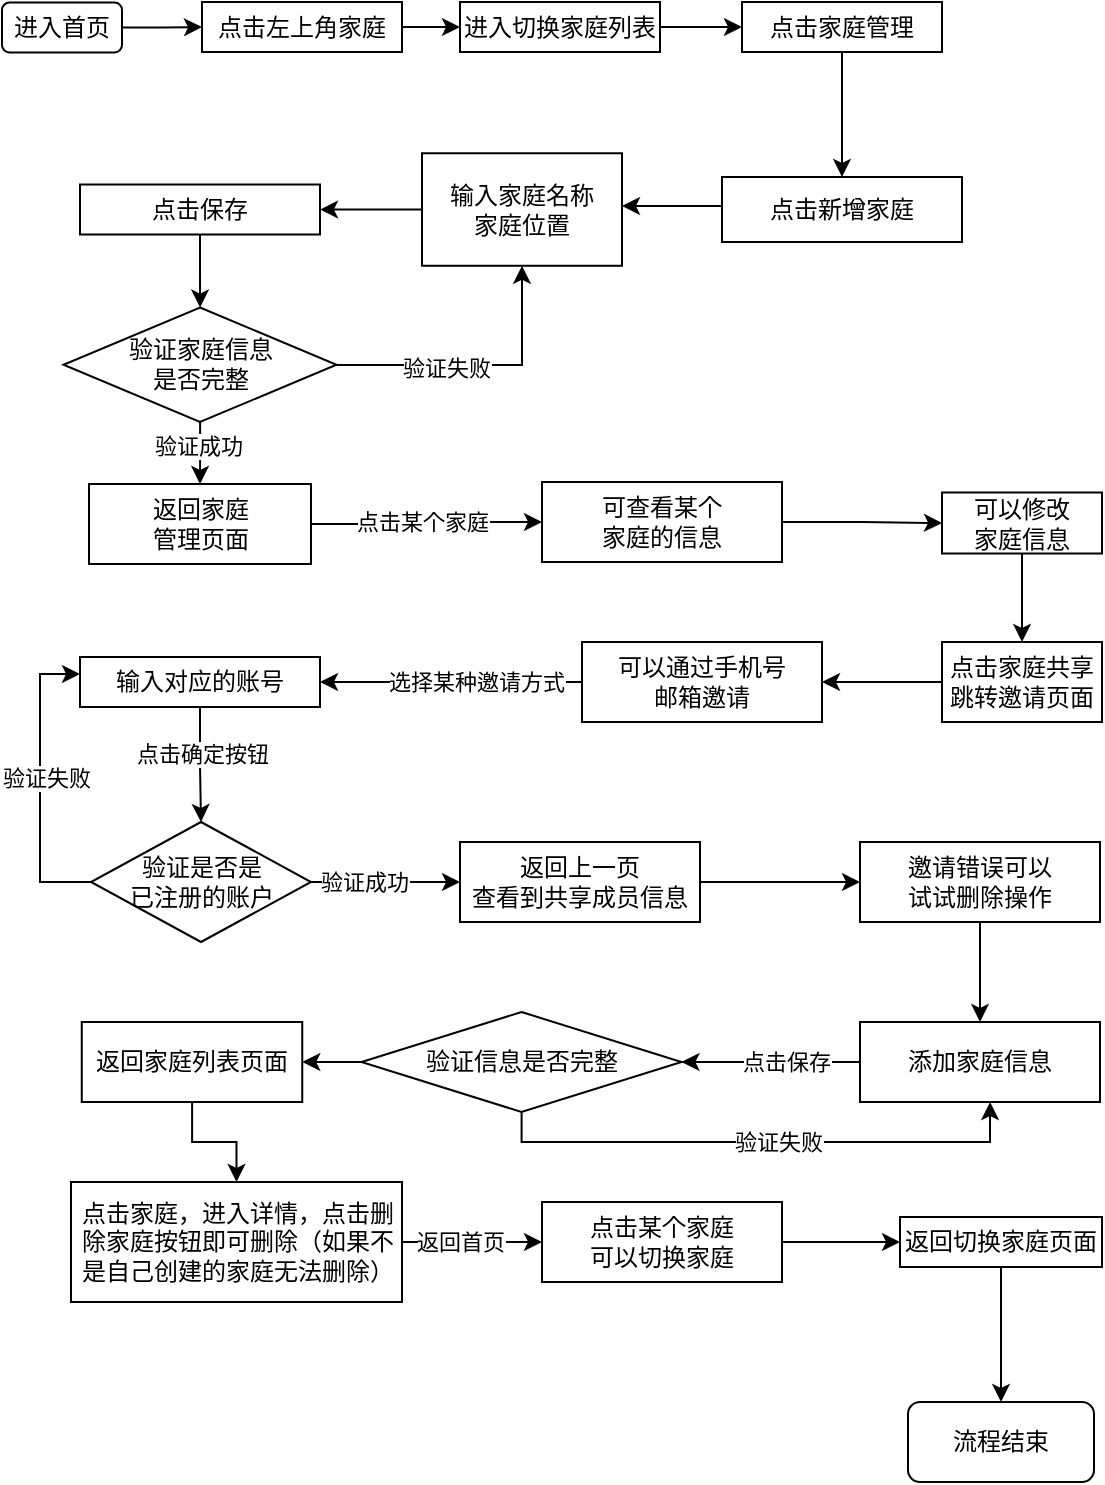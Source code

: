 <mxfile version="20.8.18" type="github">
  <diagram id="hReEQrhp8xjskHQfLZln" name="第 1 页">
    <mxGraphModel dx="2017" dy="1535" grid="1" gridSize="10" guides="1" tooltips="1" connect="0" arrows="1" fold="1" page="1" pageScale="1" pageWidth="583" pageHeight="827" math="0" shadow="0">
      <root>
        <mxCell id="0" />
        <mxCell id="1" parent="0" />
        <mxCell id="Lar_n_J6St0KVfiyi9VR-4" style="edgeStyle=orthogonalEdgeStyle;rounded=0;orthogonalLoop=1;jettySize=auto;html=1;" parent="1" source="Lar_n_J6St0KVfiyi9VR-1" target="Lar_n_J6St0KVfiyi9VR-2" edge="1">
          <mxGeometry relative="1" as="geometry" />
        </mxCell>
        <mxCell id="Lar_n_J6St0KVfiyi9VR-1" value="进入首页" style="rounded=1;whiteSpace=wrap;html=1;" parent="1" vertex="1">
          <mxGeometry x="-570" y="-799.75" width="60" height="25" as="geometry" />
        </mxCell>
        <mxCell id="Lar_n_J6St0KVfiyi9VR-6" value="" style="edgeStyle=orthogonalEdgeStyle;rounded=0;orthogonalLoop=1;jettySize=auto;html=1;" parent="1" source="Lar_n_J6St0KVfiyi9VR-2" target="Lar_n_J6St0KVfiyi9VR-5" edge="1">
          <mxGeometry relative="1" as="geometry" />
        </mxCell>
        <mxCell id="Lar_n_J6St0KVfiyi9VR-2" value="点击左上角家庭" style="rounded=0;whiteSpace=wrap;html=1;" parent="1" vertex="1">
          <mxGeometry x="-470" y="-800" width="100" height="25" as="geometry" />
        </mxCell>
        <mxCell id="Lar_n_J6St0KVfiyi9VR-8" value="" style="edgeStyle=orthogonalEdgeStyle;rounded=0;orthogonalLoop=1;jettySize=auto;html=1;" parent="1" source="Lar_n_J6St0KVfiyi9VR-5" target="Lar_n_J6St0KVfiyi9VR-7" edge="1">
          <mxGeometry relative="1" as="geometry" />
        </mxCell>
        <mxCell id="Lar_n_J6St0KVfiyi9VR-5" value="进入切换家庭列表" style="whiteSpace=wrap;html=1;rounded=0;" parent="1" vertex="1">
          <mxGeometry x="-341" y="-800" width="100" height="25" as="geometry" />
        </mxCell>
        <mxCell id="Lar_n_J6St0KVfiyi9VR-10" value="" style="edgeStyle=orthogonalEdgeStyle;rounded=0;orthogonalLoop=1;jettySize=auto;html=1;" parent="1" source="Lar_n_J6St0KVfiyi9VR-7" target="Lar_n_J6St0KVfiyi9VR-9" edge="1">
          <mxGeometry relative="1" as="geometry" />
        </mxCell>
        <mxCell id="Lar_n_J6St0KVfiyi9VR-7" value="点击家庭管理" style="whiteSpace=wrap;html=1;rounded=0;" parent="1" vertex="1">
          <mxGeometry x="-200" y="-800" width="100" height="25" as="geometry" />
        </mxCell>
        <mxCell id="Lar_n_J6St0KVfiyi9VR-14" value="" style="edgeStyle=orthogonalEdgeStyle;rounded=0;orthogonalLoop=1;jettySize=auto;html=1;" parent="1" source="Lar_n_J6St0KVfiyi9VR-9" target="Lar_n_J6St0KVfiyi9VR-13" edge="1">
          <mxGeometry relative="1" as="geometry">
            <Array as="points">
              <mxPoint x="-230" y="-698" />
              <mxPoint x="-230" y="-698" />
            </Array>
          </mxGeometry>
        </mxCell>
        <mxCell id="Lar_n_J6St0KVfiyi9VR-9" value="点击新增家庭" style="whiteSpace=wrap;html=1;rounded=0;" parent="1" vertex="1">
          <mxGeometry x="-210" y="-712.5" width="120" height="32.5" as="geometry" />
        </mxCell>
        <mxCell id="Lar_n_J6St0KVfiyi9VR-16" value="" style="edgeStyle=orthogonalEdgeStyle;rounded=0;orthogonalLoop=1;jettySize=auto;html=1;" parent="1" source="Lar_n_J6St0KVfiyi9VR-13" target="Lar_n_J6St0KVfiyi9VR-15" edge="1">
          <mxGeometry relative="1" as="geometry" />
        </mxCell>
        <mxCell id="Lar_n_J6St0KVfiyi9VR-13" value="输入家庭名称&lt;br&gt;家庭位置" style="whiteSpace=wrap;html=1;rounded=0;" parent="1" vertex="1">
          <mxGeometry x="-360" y="-724.37" width="100" height="56.25" as="geometry" />
        </mxCell>
        <mxCell id="Lar_n_J6St0KVfiyi9VR-20" value="" style="edgeStyle=orthogonalEdgeStyle;rounded=0;orthogonalLoop=1;jettySize=auto;html=1;" parent="1" source="Lar_n_J6St0KVfiyi9VR-15" target="Lar_n_J6St0KVfiyi9VR-19" edge="1">
          <mxGeometry relative="1" as="geometry" />
        </mxCell>
        <mxCell id="Lar_n_J6St0KVfiyi9VR-15" value="点击保存" style="whiteSpace=wrap;html=1;rounded=0;" parent="1" vertex="1">
          <mxGeometry x="-531" y="-708.75" width="120" height="25" as="geometry" />
        </mxCell>
        <mxCell id="Lar_n_J6St0KVfiyi9VR-21" style="edgeStyle=orthogonalEdgeStyle;rounded=0;orthogonalLoop=1;jettySize=auto;html=1;" parent="1" source="Lar_n_J6St0KVfiyi9VR-19" target="Lar_n_J6St0KVfiyi9VR-13" edge="1">
          <mxGeometry relative="1" as="geometry" />
        </mxCell>
        <mxCell id="Lar_n_J6St0KVfiyi9VR-22" value="验证失败" style="edgeLabel;html=1;align=center;verticalAlign=middle;resizable=0;points=[];" parent="Lar_n_J6St0KVfiyi9VR-21" vertex="1" connectable="0">
          <mxGeometry x="-0.237" relative="1" as="geometry">
            <mxPoint y="1" as="offset" />
          </mxGeometry>
        </mxCell>
        <mxCell id="Lar_n_J6St0KVfiyi9VR-24" value="" style="edgeStyle=orthogonalEdgeStyle;rounded=0;orthogonalLoop=1;jettySize=auto;html=1;" parent="1" source="Lar_n_J6St0KVfiyi9VR-19" target="Lar_n_J6St0KVfiyi9VR-23" edge="1">
          <mxGeometry relative="1" as="geometry" />
        </mxCell>
        <mxCell id="Lar_n_J6St0KVfiyi9VR-25" value="验证成功" style="edgeLabel;html=1;align=center;verticalAlign=middle;resizable=0;points=[];" parent="Lar_n_J6St0KVfiyi9VR-24" vertex="1" connectable="0">
          <mxGeometry x="-0.218" y="-1" relative="1" as="geometry">
            <mxPoint as="offset" />
          </mxGeometry>
        </mxCell>
        <mxCell id="Lar_n_J6St0KVfiyi9VR-19" value="验证家庭信息&lt;br&gt;是否完整" style="rhombus;whiteSpace=wrap;html=1;rounded=0;" parent="1" vertex="1">
          <mxGeometry x="-539.25" y="-647.25" width="136.5" height="57.25" as="geometry" />
        </mxCell>
        <mxCell id="Lar_n_J6St0KVfiyi9VR-29" value="" style="edgeStyle=orthogonalEdgeStyle;rounded=0;orthogonalLoop=1;jettySize=auto;html=1;" parent="1" source="Lar_n_J6St0KVfiyi9VR-23" target="Lar_n_J6St0KVfiyi9VR-28" edge="1">
          <mxGeometry relative="1" as="geometry" />
        </mxCell>
        <mxCell id="Lar_n_J6St0KVfiyi9VR-30" value="点击某个家庭" style="edgeLabel;html=1;align=center;verticalAlign=middle;resizable=0;points=[];" parent="Lar_n_J6St0KVfiyi9VR-29" vertex="1" connectable="0">
          <mxGeometry x="0.225" y="2" relative="1" as="geometry">
            <mxPoint x="-15" y="2" as="offset" />
          </mxGeometry>
        </mxCell>
        <mxCell id="Lar_n_J6St0KVfiyi9VR-23" value="返回家庭&lt;br&gt;管理页面" style="whiteSpace=wrap;html=1;rounded=0;" parent="1" vertex="1">
          <mxGeometry x="-526.5" y="-559" width="111" height="40" as="geometry" />
        </mxCell>
        <mxCell id="Lar_n_J6St0KVfiyi9VR-32" value="" style="edgeStyle=orthogonalEdgeStyle;rounded=0;orthogonalLoop=1;jettySize=auto;html=1;" parent="1" source="Lar_n_J6St0KVfiyi9VR-28" target="Lar_n_J6St0KVfiyi9VR-31" edge="1">
          <mxGeometry relative="1" as="geometry" />
        </mxCell>
        <mxCell id="Lar_n_J6St0KVfiyi9VR-28" value="可查看某个&lt;br&gt;家庭的信息" style="whiteSpace=wrap;html=1;rounded=0;" parent="1" vertex="1">
          <mxGeometry x="-300" y="-560" width="120" height="40" as="geometry" />
        </mxCell>
        <mxCell id="Lar_n_J6St0KVfiyi9VR-34" value="" style="edgeStyle=orthogonalEdgeStyle;rounded=0;orthogonalLoop=1;jettySize=auto;html=1;" parent="1" source="Lar_n_J6St0KVfiyi9VR-31" edge="1">
          <mxGeometry relative="1" as="geometry">
            <mxPoint x="-60" y="-480" as="targetPoint" />
          </mxGeometry>
        </mxCell>
        <mxCell id="Lar_n_J6St0KVfiyi9VR-31" value="可以修改&lt;br&gt;家庭信息" style="whiteSpace=wrap;html=1;rounded=0;" parent="1" vertex="1">
          <mxGeometry x="-100" y="-554.75" width="80" height="30.5" as="geometry" />
        </mxCell>
        <mxCell id="Lar_n_J6St0KVfiyi9VR-39" value="" style="edgeStyle=orthogonalEdgeStyle;rounded=0;orthogonalLoop=1;jettySize=auto;html=1;" parent="1" source="Lar_n_J6St0KVfiyi9VR-37" target="Lar_n_J6St0KVfiyi9VR-38" edge="1">
          <mxGeometry relative="1" as="geometry" />
        </mxCell>
        <mxCell id="Lar_n_J6St0KVfiyi9VR-37" value="点击家庭共享跳转邀请页面" style="rounded=0;whiteSpace=wrap;html=1;" parent="1" vertex="1">
          <mxGeometry x="-100" y="-480" width="80" height="40" as="geometry" />
        </mxCell>
        <mxCell id="Lar_n_J6St0KVfiyi9VR-41" value="" style="edgeStyle=orthogonalEdgeStyle;rounded=0;orthogonalLoop=1;jettySize=auto;html=1;" parent="1" source="Lar_n_J6St0KVfiyi9VR-38" target="Lar_n_J6St0KVfiyi9VR-40" edge="1">
          <mxGeometry relative="1" as="geometry" />
        </mxCell>
        <mxCell id="Lar_n_J6St0KVfiyi9VR-42" value="选择某种邀请方式" style="edgeLabel;html=1;align=center;verticalAlign=middle;resizable=0;points=[];" parent="Lar_n_J6St0KVfiyi9VR-41" vertex="1" connectable="0">
          <mxGeometry x="-0.299" y="2" relative="1" as="geometry">
            <mxPoint x="-7" y="-2" as="offset" />
          </mxGeometry>
        </mxCell>
        <mxCell id="Lar_n_J6St0KVfiyi9VR-38" value="可以通过手机号&lt;br&gt;邮箱邀请" style="whiteSpace=wrap;html=1;rounded=0;" parent="1" vertex="1">
          <mxGeometry x="-280" y="-480" width="120" height="40" as="geometry" />
        </mxCell>
        <mxCell id="Lar_n_J6St0KVfiyi9VR-47" value="" style="edgeStyle=orthogonalEdgeStyle;rounded=0;orthogonalLoop=1;jettySize=auto;html=1;" parent="1" source="Lar_n_J6St0KVfiyi9VR-40" target="Lar_n_J6St0KVfiyi9VR-46" edge="1">
          <mxGeometry relative="1" as="geometry" />
        </mxCell>
        <mxCell id="Lar_n_J6St0KVfiyi9VR-48" value="点击确定按钮" style="edgeLabel;html=1;align=center;verticalAlign=middle;resizable=0;points=[];" parent="Lar_n_J6St0KVfiyi9VR-47" vertex="1" connectable="0">
          <mxGeometry x="-0.234" y="1" relative="1" as="geometry">
            <mxPoint y="1" as="offset" />
          </mxGeometry>
        </mxCell>
        <mxCell id="Lar_n_J6St0KVfiyi9VR-40" value="输入对应的账号" style="whiteSpace=wrap;html=1;rounded=0;" parent="1" vertex="1">
          <mxGeometry x="-531" y="-472.5" width="120" height="25" as="geometry" />
        </mxCell>
        <mxCell id="Lar_n_J6St0KVfiyi9VR-50" value="" style="edgeStyle=orthogonalEdgeStyle;rounded=0;orthogonalLoop=1;jettySize=auto;html=1;" parent="1" source="Lar_n_J6St0KVfiyi9VR-46" target="Lar_n_J6St0KVfiyi9VR-49" edge="1">
          <mxGeometry relative="1" as="geometry" />
        </mxCell>
        <mxCell id="Lar_n_J6St0KVfiyi9VR-51" value="验证成功" style="edgeLabel;html=1;align=center;verticalAlign=middle;resizable=0;points=[];" parent="Lar_n_J6St0KVfiyi9VR-50" vertex="1" connectable="0">
          <mxGeometry x="-0.212" y="3" relative="1" as="geometry">
            <mxPoint x="-3" y="3" as="offset" />
          </mxGeometry>
        </mxCell>
        <mxCell id="Lar_n_J6St0KVfiyi9VR-52" style="edgeStyle=orthogonalEdgeStyle;rounded=0;orthogonalLoop=1;jettySize=auto;html=1;entryX=0;entryY=0.34;entryDx=0;entryDy=0;entryPerimeter=0;" parent="1" source="Lar_n_J6St0KVfiyi9VR-46" target="Lar_n_J6St0KVfiyi9VR-40" edge="1">
          <mxGeometry relative="1" as="geometry">
            <Array as="points">
              <mxPoint x="-551" y="-360" />
              <mxPoint x="-551" y="-464" />
            </Array>
          </mxGeometry>
        </mxCell>
        <mxCell id="Lar_n_J6St0KVfiyi9VR-53" value="验证失败" style="edgeLabel;html=1;align=center;verticalAlign=middle;resizable=0;points=[];" parent="Lar_n_J6St0KVfiyi9VR-52" vertex="1" connectable="0">
          <mxGeometry x="-0.204" y="-3" relative="1" as="geometry">
            <mxPoint y="-18" as="offset" />
          </mxGeometry>
        </mxCell>
        <mxCell id="Lar_n_J6St0KVfiyi9VR-46" value="验证是否是&lt;br&gt;已注册的账户" style="rhombus;whiteSpace=wrap;html=1;rounded=0;" parent="1" vertex="1">
          <mxGeometry x="-525.5" y="-390" width="110" height="60" as="geometry" />
        </mxCell>
        <mxCell id="Lar_n_J6St0KVfiyi9VR-57" value="" style="edgeStyle=orthogonalEdgeStyle;rounded=0;orthogonalLoop=1;jettySize=auto;html=1;" parent="1" source="Lar_n_J6St0KVfiyi9VR-49" target="Lar_n_J6St0KVfiyi9VR-56" edge="1">
          <mxGeometry relative="1" as="geometry" />
        </mxCell>
        <mxCell id="Lar_n_J6St0KVfiyi9VR-49" value="返回上一页&lt;br&gt;查看到共享成员信息" style="whiteSpace=wrap;html=1;rounded=0;" parent="1" vertex="1">
          <mxGeometry x="-341" y="-380" width="120" height="40" as="geometry" />
        </mxCell>
        <mxCell id="Lar_n_J6St0KVfiyi9VR-59" value="" style="edgeStyle=orthogonalEdgeStyle;rounded=0;orthogonalLoop=1;jettySize=auto;html=1;" parent="1" source="Lar_n_J6St0KVfiyi9VR-56" target="Lar_n_J6St0KVfiyi9VR-58" edge="1">
          <mxGeometry relative="1" as="geometry" />
        </mxCell>
        <mxCell id="Lar_n_J6St0KVfiyi9VR-56" value="邀请错误可以&lt;br&gt;试试删除操作" style="whiteSpace=wrap;html=1;rounded=0;" parent="1" vertex="1">
          <mxGeometry x="-141" y="-380" width="120" height="40" as="geometry" />
        </mxCell>
        <mxCell id="SDKiO4v7XAK6jX1ESUc7-5" style="edgeStyle=orthogonalEdgeStyle;rounded=0;orthogonalLoop=1;jettySize=auto;html=1;" edge="1" parent="1" source="Lar_n_J6St0KVfiyi9VR-58" target="SDKiO4v7XAK6jX1ESUc7-4">
          <mxGeometry relative="1" as="geometry" />
        </mxCell>
        <mxCell id="SDKiO4v7XAK6jX1ESUc7-7" value="点击保存" style="edgeLabel;html=1;align=center;verticalAlign=middle;resizable=0;points=[];" vertex="1" connectable="0" parent="SDKiO4v7XAK6jX1ESUc7-5">
          <mxGeometry x="-0.273" y="1" relative="1" as="geometry">
            <mxPoint x="-5" y="-1" as="offset" />
          </mxGeometry>
        </mxCell>
        <mxCell id="Lar_n_J6St0KVfiyi9VR-58" value="添加家庭信息" style="whiteSpace=wrap;html=1;rounded=0;" parent="1" vertex="1">
          <mxGeometry x="-141" y="-290" width="120" height="40" as="geometry" />
        </mxCell>
        <mxCell id="SDKiO4v7XAK6jX1ESUc7-24" style="edgeStyle=orthogonalEdgeStyle;rounded=0;orthogonalLoop=1;jettySize=auto;html=1;" edge="1" parent="1" source="Lar_n_J6St0KVfiyi9VR-60" target="Lar_n_J6St0KVfiyi9VR-69">
          <mxGeometry relative="1" as="geometry" />
        </mxCell>
        <mxCell id="Lar_n_J6St0KVfiyi9VR-60" value="返回切换家庭页面" style="whiteSpace=wrap;html=1;rounded=0;" parent="1" vertex="1">
          <mxGeometry x="-121" y="-192.5" width="101" height="25" as="geometry" />
        </mxCell>
        <mxCell id="SDKiO4v7XAK6jX1ESUc7-23" style="edgeStyle=orthogonalEdgeStyle;rounded=0;orthogonalLoop=1;jettySize=auto;html=1;" edge="1" parent="1" source="Lar_n_J6St0KVfiyi9VR-64" target="Lar_n_J6St0KVfiyi9VR-60">
          <mxGeometry relative="1" as="geometry" />
        </mxCell>
        <mxCell id="Lar_n_J6St0KVfiyi9VR-64" value="点击某个家庭&lt;br&gt;可以切换家庭" style="whiteSpace=wrap;html=1;rounded=0;" parent="1" vertex="1">
          <mxGeometry x="-300" y="-200" width="120" height="40" as="geometry" />
        </mxCell>
        <mxCell id="Lar_n_J6St0KVfiyi9VR-69" value="流程结束" style="rounded=1;whiteSpace=wrap;html=1;" parent="1" vertex="1">
          <mxGeometry x="-117" y="-100" width="93" height="40" as="geometry" />
        </mxCell>
        <mxCell id="SDKiO4v7XAK6jX1ESUc7-9" style="edgeStyle=orthogonalEdgeStyle;rounded=0;orthogonalLoop=1;jettySize=auto;html=1;entryX=0.542;entryY=1;entryDx=0;entryDy=0;entryPerimeter=0;" edge="1" parent="1" source="SDKiO4v7XAK6jX1ESUc7-4" target="Lar_n_J6St0KVfiyi9VR-58">
          <mxGeometry relative="1" as="geometry">
            <mxPoint x="-280" y="-190" as="targetPoint" />
            <Array as="points">
              <mxPoint x="-310" y="-230" />
              <mxPoint x="-76" y="-230" />
            </Array>
          </mxGeometry>
        </mxCell>
        <mxCell id="SDKiO4v7XAK6jX1ESUc7-10" value="验证失败" style="edgeLabel;html=1;align=center;verticalAlign=middle;resizable=0;points=[];" vertex="1" connectable="0" parent="SDKiO4v7XAK6jX1ESUc7-9">
          <mxGeometry x="0.064" relative="1" as="geometry">
            <mxPoint as="offset" />
          </mxGeometry>
        </mxCell>
        <mxCell id="SDKiO4v7XAK6jX1ESUc7-17" value="" style="edgeStyle=orthogonalEdgeStyle;rounded=0;orthogonalLoop=1;jettySize=auto;html=1;" edge="1" parent="1" source="SDKiO4v7XAK6jX1ESUc7-4" target="SDKiO4v7XAK6jX1ESUc7-16">
          <mxGeometry relative="1" as="geometry" />
        </mxCell>
        <mxCell id="SDKiO4v7XAK6jX1ESUc7-4" value="验证信息是否完整" style="rhombus;whiteSpace=wrap;html=1;rounded=0;" vertex="1" parent="1">
          <mxGeometry x="-390.25" y="-295" width="160" height="50" as="geometry" />
        </mxCell>
        <mxCell id="SDKiO4v7XAK6jX1ESUc7-19" value="" style="edgeStyle=orthogonalEdgeStyle;rounded=0;orthogonalLoop=1;jettySize=auto;html=1;" edge="1" parent="1" source="SDKiO4v7XAK6jX1ESUc7-16" target="SDKiO4v7XAK6jX1ESUc7-18">
          <mxGeometry relative="1" as="geometry" />
        </mxCell>
        <mxCell id="SDKiO4v7XAK6jX1ESUc7-16" value="返回家庭列表页面" style="whiteSpace=wrap;html=1;rounded=0;" vertex="1" parent="1">
          <mxGeometry x="-530.12" y="-290" width="110.25" height="40" as="geometry" />
        </mxCell>
        <mxCell id="SDKiO4v7XAK6jX1ESUc7-20" style="edgeStyle=orthogonalEdgeStyle;rounded=0;orthogonalLoop=1;jettySize=auto;html=1;" edge="1" parent="1" source="SDKiO4v7XAK6jX1ESUc7-18" target="Lar_n_J6St0KVfiyi9VR-64">
          <mxGeometry relative="1" as="geometry" />
        </mxCell>
        <mxCell id="SDKiO4v7XAK6jX1ESUc7-21" value="返回首页" style="edgeLabel;html=1;align=center;verticalAlign=middle;resizable=0;points=[];" vertex="1" connectable="0" parent="SDKiO4v7XAK6jX1ESUc7-20">
          <mxGeometry x="-0.235" y="-1" relative="1" as="geometry">
            <mxPoint x="2" y="-1" as="offset" />
          </mxGeometry>
        </mxCell>
        <mxCell id="SDKiO4v7XAK6jX1ESUc7-18" value="点击家庭，进入详情，点击删除家庭按钮即可删除（如果不是自己创建的家庭无法删除）" style="whiteSpace=wrap;html=1;rounded=0;" vertex="1" parent="1">
          <mxGeometry x="-535.5" y="-210" width="165.51" height="60" as="geometry" />
        </mxCell>
      </root>
    </mxGraphModel>
  </diagram>
</mxfile>
